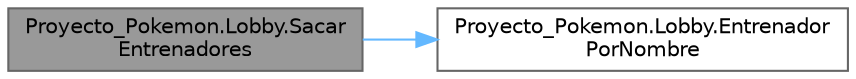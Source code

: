 digraph "Proyecto_Pokemon.Lobby.SacarEntrenadores"
{
 // INTERACTIVE_SVG=YES
 // LATEX_PDF_SIZE
  bgcolor="transparent";
  edge [fontname=Helvetica,fontsize=10,labelfontname=Helvetica,labelfontsize=10];
  node [fontname=Helvetica,fontsize=10,shape=box,height=0.2,width=0.4];
  rankdir="LR";
  Node1 [id="Node000001",label="Proyecto_Pokemon.Lobby.Sacar\lEntrenadores",height=0.2,width=0.4,color="gray40", fillcolor="grey60", style="filled", fontcolor="black",tooltip="Método para eliminar un entrenador del lobby, bool para indicar si se completó"];
  Node1 -> Node2 [id="edge1_Node000001_Node000002",color="steelblue1",style="solid",tooltip=" "];
  Node2 [id="Node000002",label="Proyecto_Pokemon.Lobby.Entrenador\lPorNombre",height=0.2,width=0.4,color="grey40", fillcolor="white", style="filled",URL="$classProyecto__Pokemon_1_1Lobby.html#afb2569f0ceaf81977ea404c95af94a5a",tooltip="Método para obtener un entrenador por su nombre como string, útil para fachada y futuras implementaci..."];
}
